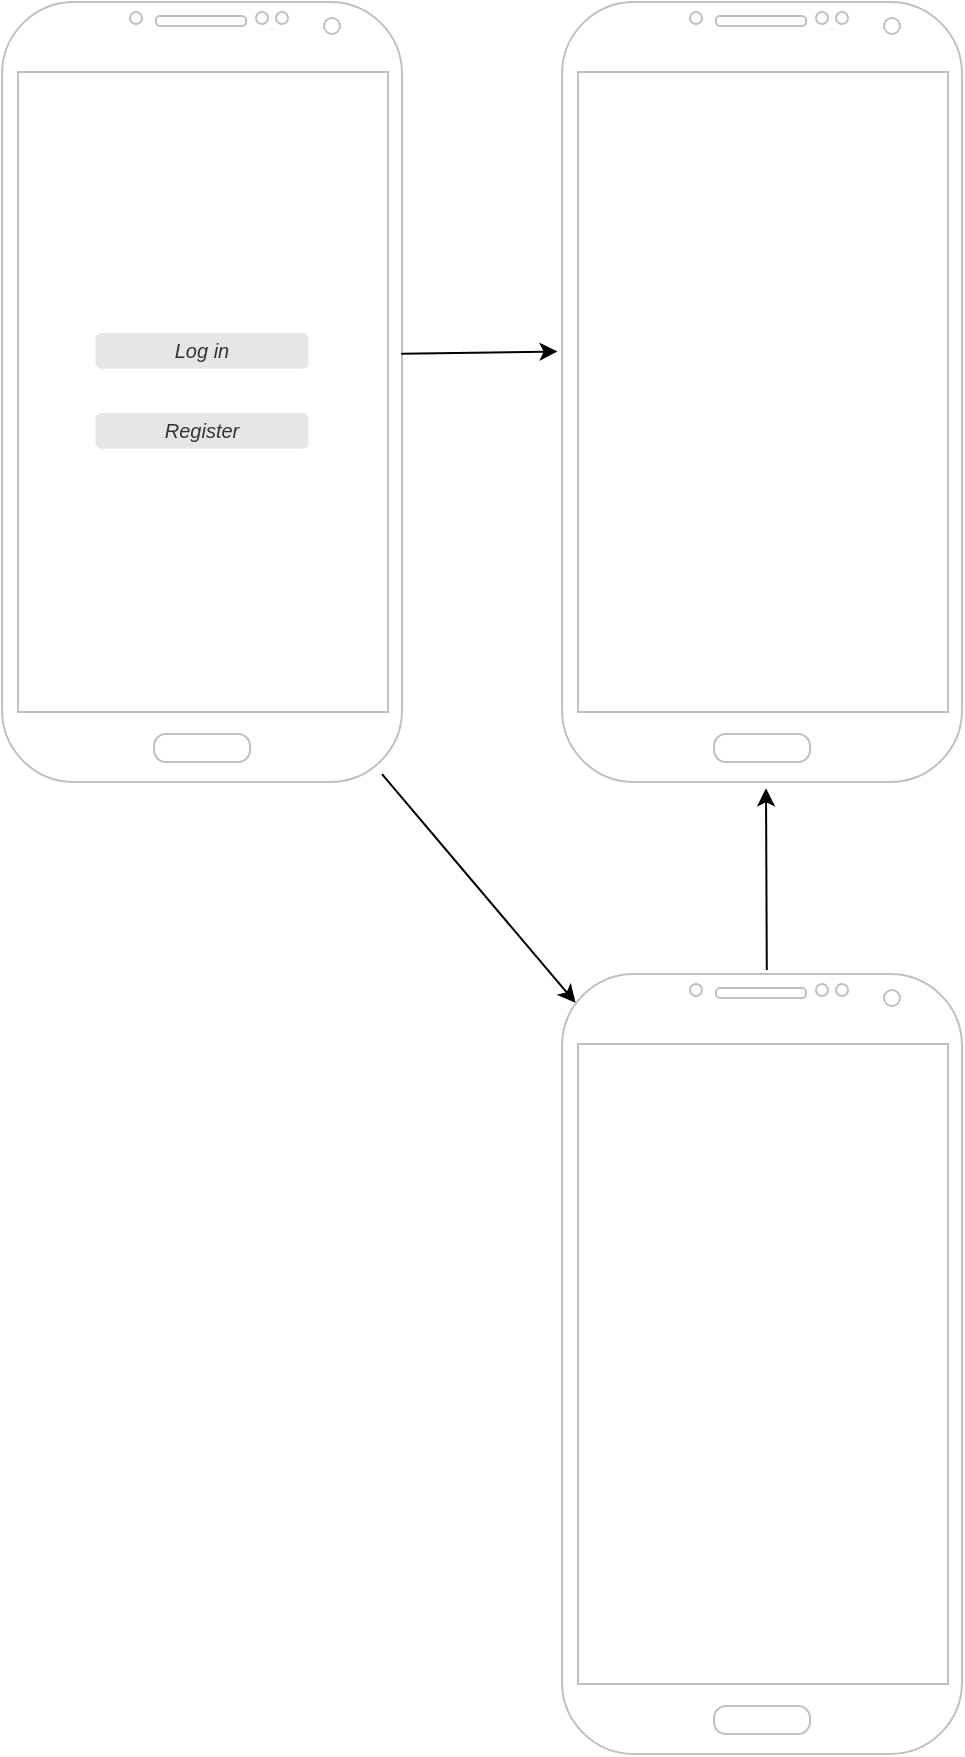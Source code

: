 <mxfile version="18.1.3" type="github">
  <diagram id="jS05yv5X7Ztg5khlOgcX" name="Page-1">
    <mxGraphModel dx="1564" dy="944" grid="1" gridSize="10" guides="1" tooltips="1" connect="1" arrows="1" fold="1" page="1" pageScale="1" pageWidth="1169" pageHeight="827" math="0" shadow="0">
      <root>
        <mxCell id="0" />
        <mxCell id="1" parent="0" />
        <mxCell id="MVjz34qYMF0xK2TgKy6K-1" value="" style="verticalLabelPosition=bottom;verticalAlign=top;html=1;shadow=0;dashed=0;strokeWidth=1;shape=mxgraph.android.phone2;strokeColor=#c0c0c0;" vertex="1" parent="1">
          <mxGeometry x="50" y="24" width="200" height="390" as="geometry" />
        </mxCell>
        <mxCell id="MVjz34qYMF0xK2TgKy6K-2" value="&lt;i&gt;Log in&lt;/i&gt;" style="rounded=1;html=1;shadow=0;dashed=0;whiteSpace=wrap;fontSize=10;fillColor=#E6E6E6;align=center;strokeColor=#E6E6E6;fontColor=#333333;" vertex="1" parent="1">
          <mxGeometry x="97.25" y="190" width="105.5" height="16.88" as="geometry" />
        </mxCell>
        <mxCell id="MVjz34qYMF0xK2TgKy6K-3" value="&lt;i&gt;Register&lt;/i&gt;" style="rounded=1;html=1;shadow=0;dashed=0;whiteSpace=wrap;fontSize=10;fillColor=#E6E6E6;align=center;strokeColor=#E6E6E6;fontColor=#333333;" vertex="1" parent="1">
          <mxGeometry x="97.25" y="230" width="105.5" height="16.88" as="geometry" />
        </mxCell>
        <mxCell id="MVjz34qYMF0xK2TgKy6K-4" value="" style="verticalLabelPosition=bottom;verticalAlign=top;html=1;shadow=0;dashed=0;strokeWidth=1;shape=mxgraph.android.phone2;strokeColor=#c0c0c0;" vertex="1" parent="1">
          <mxGeometry x="330" y="24" width="200" height="390" as="geometry" />
        </mxCell>
        <mxCell id="MVjz34qYMF0xK2TgKy6K-5" value="" style="verticalLabelPosition=bottom;verticalAlign=top;html=1;shadow=0;dashed=0;strokeWidth=1;shape=mxgraph.android.phone2;strokeColor=#c0c0c0;" vertex="1" parent="1">
          <mxGeometry x="330" y="510" width="200" height="390" as="geometry" />
        </mxCell>
        <mxCell id="MVjz34qYMF0xK2TgKy6K-7" value="" style="endArrow=classic;html=1;rounded=0;exitX=0.998;exitY=0.451;exitDx=0;exitDy=0;exitPerimeter=0;entryX=-0.011;entryY=0.448;entryDx=0;entryDy=0;entryPerimeter=0;" edge="1" parent="1" source="MVjz34qYMF0xK2TgKy6K-1" target="MVjz34qYMF0xK2TgKy6K-4">
          <mxGeometry width="50" height="50" relative="1" as="geometry">
            <mxPoint x="270" y="330" as="sourcePoint" />
            <mxPoint x="310" y="460" as="targetPoint" />
          </mxGeometry>
        </mxCell>
        <mxCell id="MVjz34qYMF0xK2TgKy6K-8" value="" style="endArrow=classic;html=1;rounded=0;exitX=0.95;exitY=0.99;exitDx=0;exitDy=0;exitPerimeter=0;entryX=0.034;entryY=0.037;entryDx=0;entryDy=0;entryPerimeter=0;" edge="1" parent="1" source="MVjz34qYMF0xK2TgKy6K-1" target="MVjz34qYMF0xK2TgKy6K-5">
          <mxGeometry width="50" height="50" relative="1" as="geometry">
            <mxPoint x="260" y="550" as="sourcePoint" />
            <mxPoint x="310" y="500" as="targetPoint" />
          </mxGeometry>
        </mxCell>
        <mxCell id="MVjz34qYMF0xK2TgKy6K-9" value="" style="endArrow=classic;html=1;rounded=0;entryX=0.51;entryY=1.008;entryDx=0;entryDy=0;entryPerimeter=0;exitX=0.512;exitY=-0.005;exitDx=0;exitDy=0;exitPerimeter=0;" edge="1" parent="1" source="MVjz34qYMF0xK2TgKy6K-5" target="MVjz34qYMF0xK2TgKy6K-4">
          <mxGeometry width="50" height="50" relative="1" as="geometry">
            <mxPoint x="260" y="550" as="sourcePoint" />
            <mxPoint x="310" y="500" as="targetPoint" />
          </mxGeometry>
        </mxCell>
      </root>
    </mxGraphModel>
  </diagram>
</mxfile>
